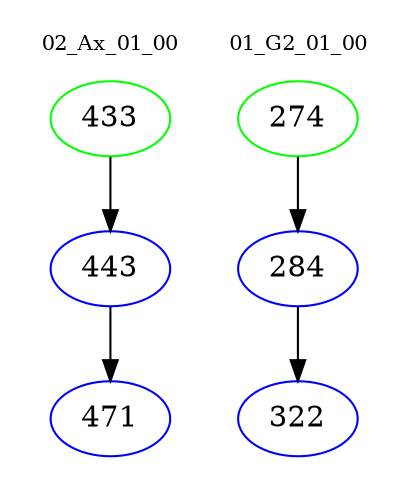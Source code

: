 digraph{
subgraph cluster_0 {
color = white
label = "02_Ax_01_00";
fontsize=10;
T0_433 [label="433", color="green"]
T0_433 -> T0_443 [color="black"]
T0_443 [label="443", color="blue"]
T0_443 -> T0_471 [color="black"]
T0_471 [label="471", color="blue"]
}
subgraph cluster_1 {
color = white
label = "01_G2_01_00";
fontsize=10;
T1_274 [label="274", color="green"]
T1_274 -> T1_284 [color="black"]
T1_284 [label="284", color="blue"]
T1_284 -> T1_322 [color="black"]
T1_322 [label="322", color="blue"]
}
}
